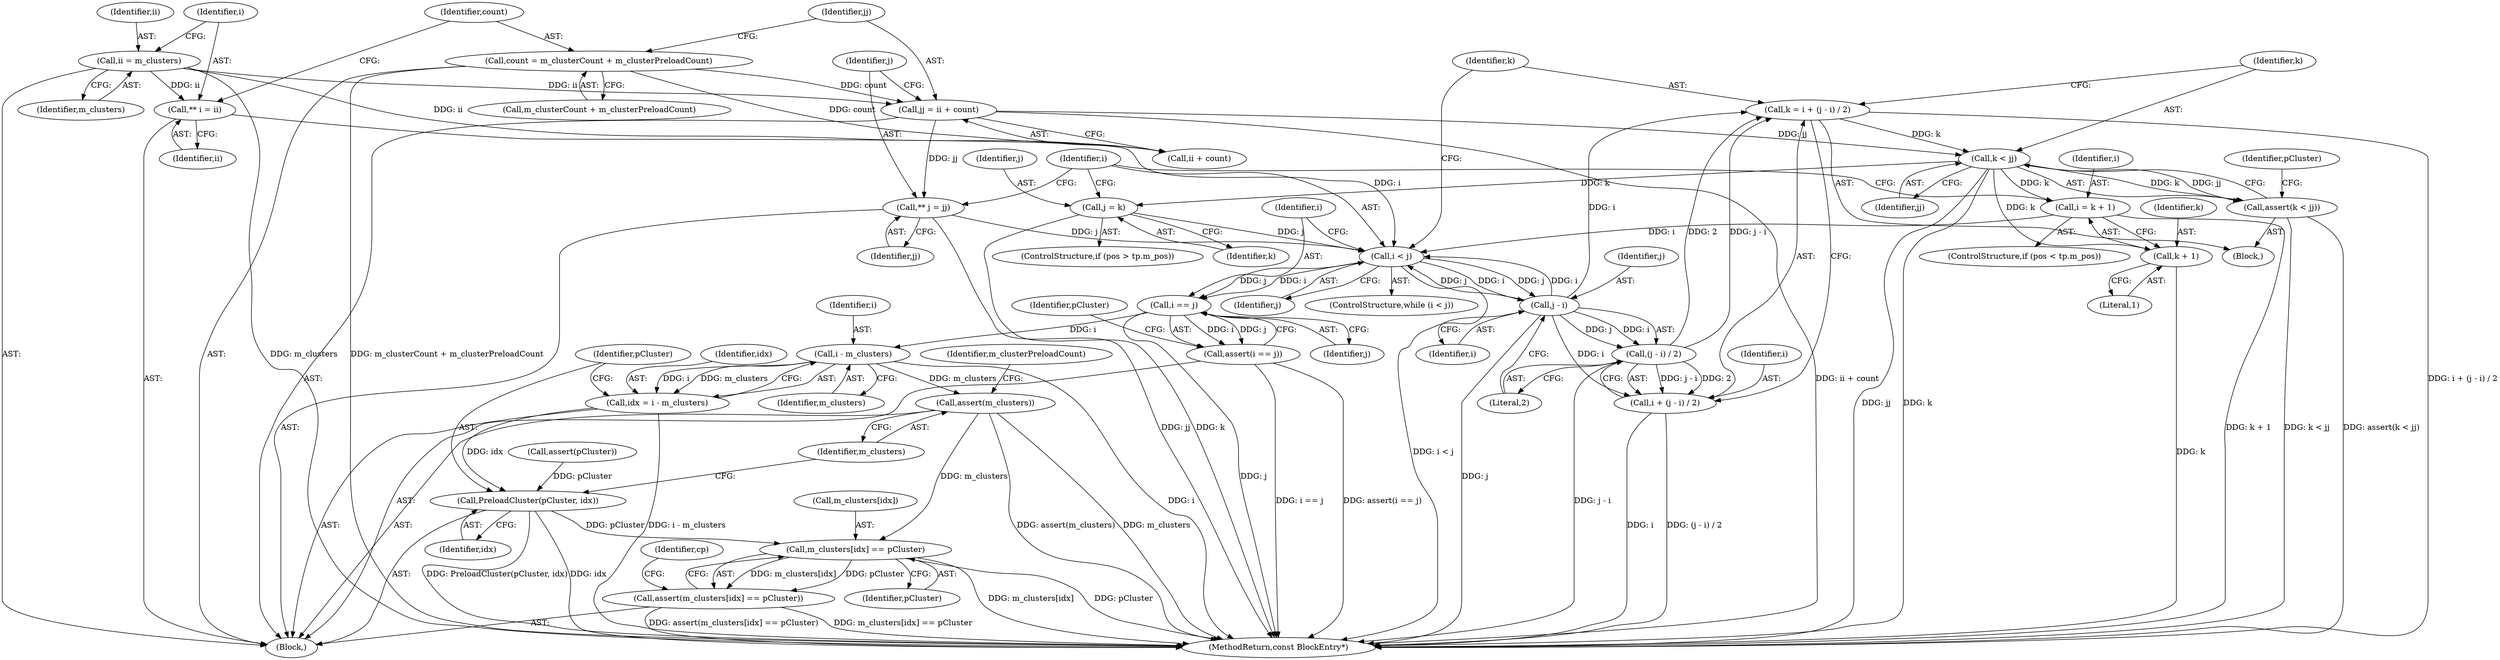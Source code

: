 digraph "1_Android_cc274e2abe8b2a6698a5c47d8aa4bb45f1f9538d_12@integer" {
"1000132" [label="(Call,k = i + (j - i) / 2)"];
"1000137" [label="(Call,j - i)"];
"1000128" [label="(Call,i < j)"];
"1000165" [label="(Call,i = k + 1)"];
"1000142" [label="(Call,k < jj)"];
"1000132" [label="(Call,k = i + (j - i) / 2)"];
"1000136" [label="(Call,(j - i) / 2)"];
"1000118" [label="(Call,jj = ii + count)"];
"1000105" [label="(Call,ii = m_clusters)"];
"1000113" [label="(Call,count = m_clusterCount + m_clusterPreloadCount)"];
"1000109" [label="(Call,** i = ii)"];
"1000177" [label="(Call,j = k)"];
"1000124" [label="(Call,** j = jj)"];
"1000141" [label="(Call,assert(k < jj))"];
"1000134" [label="(Call,i + (j - i) / 2)"];
"1000186" [label="(Call,i == j)"];
"1000185" [label="(Call,assert(i == j))"];
"1000203" [label="(Call,i - m_clusters)"];
"1000201" [label="(Call,idx = i - m_clusters)"];
"1000206" [label="(Call,PreloadCluster(pCluster, idx))"];
"1000216" [label="(Call,m_clusters[idx] == pCluster)"];
"1000215" [label="(Call,assert(m_clusters[idx] == pCluster))"];
"1000209" [label="(Call,assert(m_clusters))"];
"1000167" [label="(Call,k + 1)"];
"1000141" [label="(Call,assert(k < jj))"];
"1000142" [label="(Call,k < jj)"];
"1000138" [label="(Identifier,j)"];
"1000119" [label="(Identifier,jj)"];
"1000105" [label="(Call,ii = m_clusters)"];
"1000140" [label="(Literal,2)"];
"1000205" [label="(Identifier,m_clusters)"];
"1000110" [label="(Identifier,i)"];
"1000168" [label="(Identifier,k)"];
"1000115" [label="(Call,m_clusterCount + m_clusterPreloadCount)"];
"1000118" [label="(Call,jj = ii + count)"];
"1000186" [label="(Call,i == j)"];
"1000136" [label="(Call,(j - i) / 2)"];
"1000203" [label="(Call,i - m_clusters)"];
"1000129" [label="(Identifier,i)"];
"1000135" [label="(Identifier,i)"];
"1000177" [label="(Call,j = k)"];
"1000223" [label="(Identifier,cp)"];
"1000113" [label="(Call,count = m_clusterCount + m_clusterPreloadCount)"];
"1000206" [label="(Call,PreloadCluster(pCluster, idx))"];
"1000216" [label="(Call,m_clusters[idx] == pCluster)"];
"1000111" [label="(Identifier,ii)"];
"1000169" [label="(Literal,1)"];
"1000209" [label="(Call,assert(m_clusters))"];
"1000106" [label="(Identifier,ii)"];
"1000165" [label="(Call,i = k + 1)"];
"1000131" [label="(Block,)"];
"1000185" [label="(Call,assert(i == j))"];
"1000198" [label="(Call,assert(pCluster))"];
"1000133" [label="(Identifier,k)"];
"1000107" [label="(Identifier,m_clusters)"];
"1000134" [label="(Call,i + (j - i) / 2)"];
"1000202" [label="(Identifier,idx)"];
"1000220" [label="(Identifier,pCluster)"];
"1000104" [label="(Block,)"];
"1000128" [label="(Call,i < j)"];
"1000187" [label="(Identifier,i)"];
"1000207" [label="(Identifier,pCluster)"];
"1000126" [label="(Identifier,jj)"];
"1000225" [label="(MethodReturn,const BlockEntry*)"];
"1000178" [label="(Identifier,j)"];
"1000132" [label="(Call,k = i + (j - i) / 2)"];
"1000125" [label="(Identifier,j)"];
"1000201" [label="(Call,idx = i - m_clusters)"];
"1000139" [label="(Identifier,i)"];
"1000210" [label="(Identifier,m_clusters)"];
"1000120" [label="(Call,ii + count)"];
"1000167" [label="(Call,k + 1)"];
"1000137" [label="(Call,j - i)"];
"1000204" [label="(Identifier,i)"];
"1000127" [label="(ControlStructure,while (i < j))"];
"1000217" [label="(Call,m_clusters[idx])"];
"1000114" [label="(Identifier,count)"];
"1000179" [label="(Identifier,k)"];
"1000171" [label="(ControlStructure,if (pos > tp.m_pos))"];
"1000146" [label="(Identifier,pCluster)"];
"1000188" [label="(Identifier,j)"];
"1000130" [label="(Identifier,j)"];
"1000159" [label="(ControlStructure,if (pos < tp.m_pos))"];
"1000143" [label="(Identifier,k)"];
"1000166" [label="(Identifier,i)"];
"1000208" [label="(Identifier,idx)"];
"1000213" [label="(Identifier,m_clusterPreloadCount)"];
"1000109" [label="(Call,** i = ii)"];
"1000190" [label="(Identifier,pCluster)"];
"1000124" [label="(Call,** j = jj)"];
"1000215" [label="(Call,assert(m_clusters[idx] == pCluster))"];
"1000144" [label="(Identifier,jj)"];
"1000132" -> "1000131"  [label="AST: "];
"1000132" -> "1000134"  [label="CFG: "];
"1000133" -> "1000132"  [label="AST: "];
"1000134" -> "1000132"  [label="AST: "];
"1000143" -> "1000132"  [label="CFG: "];
"1000132" -> "1000225"  [label="DDG: i + (j - i) / 2"];
"1000137" -> "1000132"  [label="DDG: i"];
"1000136" -> "1000132"  [label="DDG: j - i"];
"1000136" -> "1000132"  [label="DDG: 2"];
"1000132" -> "1000142"  [label="DDG: k"];
"1000137" -> "1000136"  [label="AST: "];
"1000137" -> "1000139"  [label="CFG: "];
"1000138" -> "1000137"  [label="AST: "];
"1000139" -> "1000137"  [label="AST: "];
"1000140" -> "1000137"  [label="CFG: "];
"1000137" -> "1000225"  [label="DDG: j"];
"1000137" -> "1000128"  [label="DDG: i"];
"1000137" -> "1000128"  [label="DDG: j"];
"1000137" -> "1000134"  [label="DDG: i"];
"1000137" -> "1000136"  [label="DDG: j"];
"1000137" -> "1000136"  [label="DDG: i"];
"1000128" -> "1000137"  [label="DDG: j"];
"1000128" -> "1000137"  [label="DDG: i"];
"1000128" -> "1000127"  [label="AST: "];
"1000128" -> "1000130"  [label="CFG: "];
"1000129" -> "1000128"  [label="AST: "];
"1000130" -> "1000128"  [label="AST: "];
"1000133" -> "1000128"  [label="CFG: "];
"1000187" -> "1000128"  [label="CFG: "];
"1000128" -> "1000225"  [label="DDG: i < j"];
"1000165" -> "1000128"  [label="DDG: i"];
"1000109" -> "1000128"  [label="DDG: i"];
"1000177" -> "1000128"  [label="DDG: j"];
"1000124" -> "1000128"  [label="DDG: j"];
"1000128" -> "1000186"  [label="DDG: i"];
"1000128" -> "1000186"  [label="DDG: j"];
"1000165" -> "1000159"  [label="AST: "];
"1000165" -> "1000167"  [label="CFG: "];
"1000166" -> "1000165"  [label="AST: "];
"1000167" -> "1000165"  [label="AST: "];
"1000129" -> "1000165"  [label="CFG: "];
"1000165" -> "1000225"  [label="DDG: k + 1"];
"1000142" -> "1000165"  [label="DDG: k"];
"1000142" -> "1000141"  [label="AST: "];
"1000142" -> "1000144"  [label="CFG: "];
"1000143" -> "1000142"  [label="AST: "];
"1000144" -> "1000142"  [label="AST: "];
"1000141" -> "1000142"  [label="CFG: "];
"1000142" -> "1000225"  [label="DDG: jj"];
"1000142" -> "1000225"  [label="DDG: k"];
"1000142" -> "1000141"  [label="DDG: k"];
"1000142" -> "1000141"  [label="DDG: jj"];
"1000118" -> "1000142"  [label="DDG: jj"];
"1000142" -> "1000167"  [label="DDG: k"];
"1000142" -> "1000177"  [label="DDG: k"];
"1000136" -> "1000134"  [label="AST: "];
"1000136" -> "1000140"  [label="CFG: "];
"1000140" -> "1000136"  [label="AST: "];
"1000134" -> "1000136"  [label="CFG: "];
"1000136" -> "1000225"  [label="DDG: j - i"];
"1000136" -> "1000134"  [label="DDG: j - i"];
"1000136" -> "1000134"  [label="DDG: 2"];
"1000118" -> "1000104"  [label="AST: "];
"1000118" -> "1000120"  [label="CFG: "];
"1000119" -> "1000118"  [label="AST: "];
"1000120" -> "1000118"  [label="AST: "];
"1000125" -> "1000118"  [label="CFG: "];
"1000118" -> "1000225"  [label="DDG: ii + count"];
"1000105" -> "1000118"  [label="DDG: ii"];
"1000113" -> "1000118"  [label="DDG: count"];
"1000118" -> "1000124"  [label="DDG: jj"];
"1000105" -> "1000104"  [label="AST: "];
"1000105" -> "1000107"  [label="CFG: "];
"1000106" -> "1000105"  [label="AST: "];
"1000107" -> "1000105"  [label="AST: "];
"1000110" -> "1000105"  [label="CFG: "];
"1000105" -> "1000225"  [label="DDG: m_clusters"];
"1000105" -> "1000109"  [label="DDG: ii"];
"1000105" -> "1000120"  [label="DDG: ii"];
"1000113" -> "1000104"  [label="AST: "];
"1000113" -> "1000115"  [label="CFG: "];
"1000114" -> "1000113"  [label="AST: "];
"1000115" -> "1000113"  [label="AST: "];
"1000119" -> "1000113"  [label="CFG: "];
"1000113" -> "1000225"  [label="DDG: m_clusterCount + m_clusterPreloadCount"];
"1000113" -> "1000120"  [label="DDG: count"];
"1000109" -> "1000104"  [label="AST: "];
"1000109" -> "1000111"  [label="CFG: "];
"1000110" -> "1000109"  [label="AST: "];
"1000111" -> "1000109"  [label="AST: "];
"1000114" -> "1000109"  [label="CFG: "];
"1000177" -> "1000171"  [label="AST: "];
"1000177" -> "1000179"  [label="CFG: "];
"1000178" -> "1000177"  [label="AST: "];
"1000179" -> "1000177"  [label="AST: "];
"1000129" -> "1000177"  [label="CFG: "];
"1000177" -> "1000225"  [label="DDG: k"];
"1000124" -> "1000104"  [label="AST: "];
"1000124" -> "1000126"  [label="CFG: "];
"1000125" -> "1000124"  [label="AST: "];
"1000126" -> "1000124"  [label="AST: "];
"1000129" -> "1000124"  [label="CFG: "];
"1000124" -> "1000225"  [label="DDG: jj"];
"1000141" -> "1000131"  [label="AST: "];
"1000146" -> "1000141"  [label="CFG: "];
"1000141" -> "1000225"  [label="DDG: k < jj"];
"1000141" -> "1000225"  [label="DDG: assert(k < jj)"];
"1000135" -> "1000134"  [label="AST: "];
"1000134" -> "1000225"  [label="DDG: i"];
"1000134" -> "1000225"  [label="DDG: (j - i) / 2"];
"1000186" -> "1000185"  [label="AST: "];
"1000186" -> "1000188"  [label="CFG: "];
"1000187" -> "1000186"  [label="AST: "];
"1000188" -> "1000186"  [label="AST: "];
"1000185" -> "1000186"  [label="CFG: "];
"1000186" -> "1000225"  [label="DDG: j"];
"1000186" -> "1000185"  [label="DDG: i"];
"1000186" -> "1000185"  [label="DDG: j"];
"1000186" -> "1000203"  [label="DDG: i"];
"1000185" -> "1000104"  [label="AST: "];
"1000190" -> "1000185"  [label="CFG: "];
"1000185" -> "1000225"  [label="DDG: assert(i == j)"];
"1000185" -> "1000225"  [label="DDG: i == j"];
"1000203" -> "1000201"  [label="AST: "];
"1000203" -> "1000205"  [label="CFG: "];
"1000204" -> "1000203"  [label="AST: "];
"1000205" -> "1000203"  [label="AST: "];
"1000201" -> "1000203"  [label="CFG: "];
"1000203" -> "1000225"  [label="DDG: i"];
"1000203" -> "1000201"  [label="DDG: i"];
"1000203" -> "1000201"  [label="DDG: m_clusters"];
"1000203" -> "1000209"  [label="DDG: m_clusters"];
"1000201" -> "1000104"  [label="AST: "];
"1000202" -> "1000201"  [label="AST: "];
"1000207" -> "1000201"  [label="CFG: "];
"1000201" -> "1000225"  [label="DDG: i - m_clusters"];
"1000201" -> "1000206"  [label="DDG: idx"];
"1000206" -> "1000104"  [label="AST: "];
"1000206" -> "1000208"  [label="CFG: "];
"1000207" -> "1000206"  [label="AST: "];
"1000208" -> "1000206"  [label="AST: "];
"1000210" -> "1000206"  [label="CFG: "];
"1000206" -> "1000225"  [label="DDG: PreloadCluster(pCluster, idx)"];
"1000206" -> "1000225"  [label="DDG: idx"];
"1000198" -> "1000206"  [label="DDG: pCluster"];
"1000206" -> "1000216"  [label="DDG: pCluster"];
"1000216" -> "1000215"  [label="AST: "];
"1000216" -> "1000220"  [label="CFG: "];
"1000217" -> "1000216"  [label="AST: "];
"1000220" -> "1000216"  [label="AST: "];
"1000215" -> "1000216"  [label="CFG: "];
"1000216" -> "1000225"  [label="DDG: m_clusters[idx]"];
"1000216" -> "1000225"  [label="DDG: pCluster"];
"1000216" -> "1000215"  [label="DDG: m_clusters[idx]"];
"1000216" -> "1000215"  [label="DDG: pCluster"];
"1000209" -> "1000216"  [label="DDG: m_clusters"];
"1000215" -> "1000104"  [label="AST: "];
"1000223" -> "1000215"  [label="CFG: "];
"1000215" -> "1000225"  [label="DDG: m_clusters[idx] == pCluster"];
"1000215" -> "1000225"  [label="DDG: assert(m_clusters[idx] == pCluster)"];
"1000209" -> "1000104"  [label="AST: "];
"1000209" -> "1000210"  [label="CFG: "];
"1000210" -> "1000209"  [label="AST: "];
"1000213" -> "1000209"  [label="CFG: "];
"1000209" -> "1000225"  [label="DDG: assert(m_clusters)"];
"1000209" -> "1000225"  [label="DDG: m_clusters"];
"1000167" -> "1000169"  [label="CFG: "];
"1000168" -> "1000167"  [label="AST: "];
"1000169" -> "1000167"  [label="AST: "];
"1000167" -> "1000225"  [label="DDG: k"];
}
